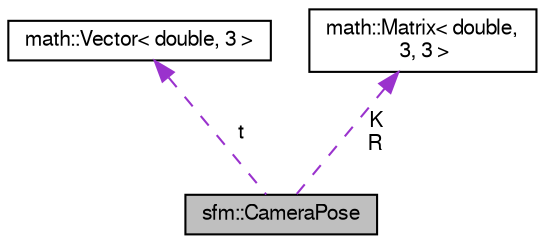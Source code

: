 digraph "sfm::CameraPose"
{
  edge [fontname="FreeSans",fontsize="10",labelfontname="FreeSans",labelfontsize="10"];
  node [fontname="FreeSans",fontsize="10",shape=record];
  Node0 [label="sfm::CameraPose",height=0.2,width=0.4,color="black", fillcolor="grey75", style="filled", fontcolor="black"];
  Node1 -> Node0 [dir="back",color="darkorchid3",fontsize="10",style="dashed",label=" t" ,fontname="FreeSans"];
  Node1 [label="math::Vector\< double, 3 \>",height=0.2,width=0.4,color="black", fillcolor="white", style="filled",URL="$classmath_1_1_vector.html"];
  Node2 -> Node0 [dir="back",color="darkorchid3",fontsize="10",style="dashed",label=" K\nR" ,fontname="FreeSans"];
  Node2 [label="math::Matrix\< double,\l 3, 3 \>",height=0.2,width=0.4,color="black", fillcolor="white", style="filled",URL="$classmath_1_1_matrix.html"];
}
